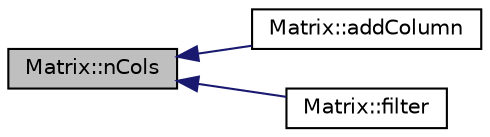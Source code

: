 digraph "Matrix::nCols"
{
  bgcolor="transparent";
  edge [fontname="Helvetica",fontsize="10",labelfontname="Helvetica",labelfontsize="10"];
  node [fontname="Helvetica",fontsize="10",shape=record];
  rankdir="LR";
  Node129 [label="Matrix::nCols",height=0.2,width=0.4,color="black", fillcolor="grey75", style="filled", fontcolor="black"];
  Node129 -> Node130 [dir="back",color="midnightblue",fontsize="10",style="solid",fontname="Helvetica"];
  Node130 [label="Matrix::addColumn",height=0.2,width=0.4,color="black",URL="$classMatrix.html#abf42ed73264b8442c29de0d2197ce882",tooltip="Adds a column to the matrix at the given position. "];
  Node129 -> Node131 [dir="back",color="midnightblue",fontsize="10",style="solid",fontname="Helvetica"];
  Node131 [label="Matrix::filter",height=0.2,width=0.4,color="black",URL="$classMatrix.html#ab734c3f274f16439a0075b09722768b0",tooltip="Selects a subset of either columns or rows of the matrix. "];
}
